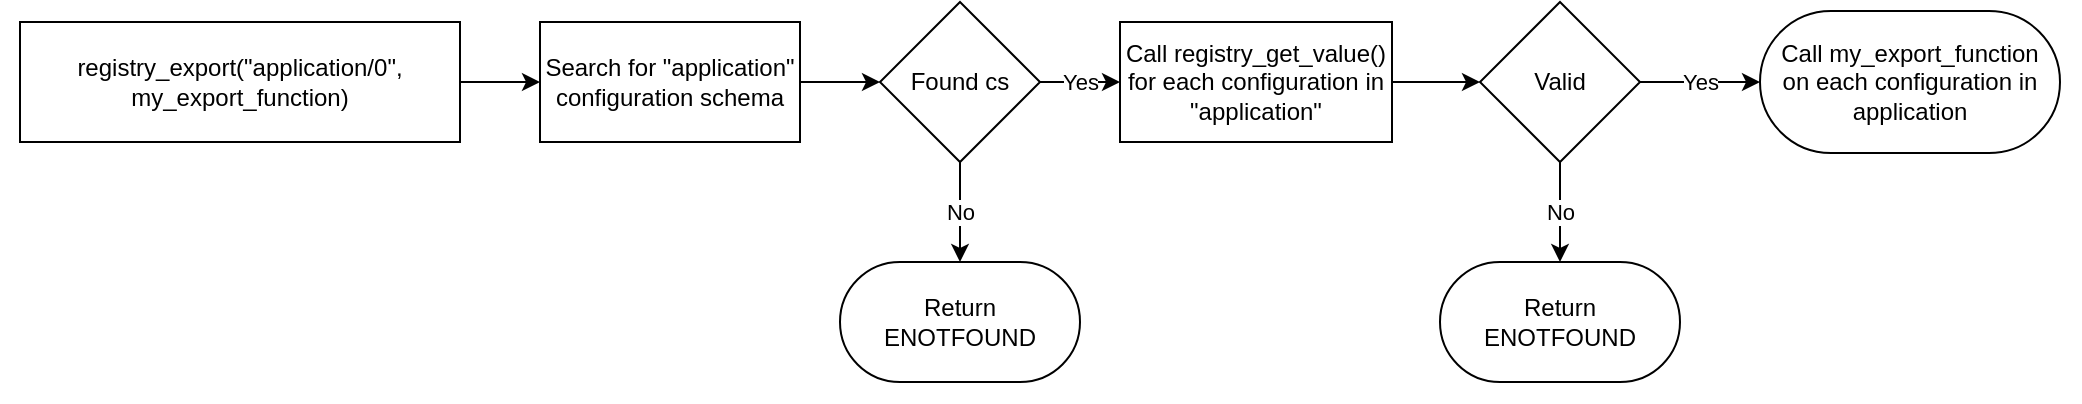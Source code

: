 <mxfile>
    <diagram id="fjN8D4Odn0497USpxgly" name="Page-1">
        <mxGraphModel dx="2543" dy="798" grid="1" gridSize="10" guides="1" tooltips="1" connect="1" arrows="1" fold="1" page="1" pageScale="1" pageWidth="1169" pageHeight="827" background="#FFFFFF" math="0" shadow="0">
            <root>
                <mxCell id="0"/>
                <mxCell id="1" parent="0"/>
                <mxCell id="274" value="" style="rounded=0;whiteSpace=wrap;html=1;strokeColor=none;" parent="1" vertex="1">
                    <mxGeometry x="-1150" y="20" width="1040" height="200" as="geometry"/>
                </mxCell>
                <mxCell id="184" value="registry_export(&quot;application/0&quot;, my_export_function)" style="rounded=0;whiteSpace=wrap;html=1;" parent="1" vertex="1">
                    <mxGeometry x="-1140" y="30" width="220" height="60" as="geometry"/>
                </mxCell>
                <mxCell id="253" style="edgeStyle=elbowEdgeStyle;rounded=0;html=1;" parent="1" source="184" target="255" edge="1">
                    <mxGeometry relative="1" as="geometry">
                        <mxPoint x="-168" y="270" as="sourcePoint"/>
                    </mxGeometry>
                </mxCell>
                <mxCell id="254" style="edgeStyle=elbowEdgeStyle;rounded=0;html=1;" parent="1" source="255" target="258" edge="1">
                    <mxGeometry relative="1" as="geometry">
                        <mxPoint x="-59" y="379" as="targetPoint"/>
                    </mxGeometry>
                </mxCell>
                <mxCell id="255" value="Search for &quot;application&quot; configuration schema" style="rounded=0;whiteSpace=wrap;html=1;" parent="1" vertex="1">
                    <mxGeometry x="-880" y="30" width="130" height="60" as="geometry"/>
                </mxCell>
                <mxCell id="256" value="No" style="edgeStyle=elbowEdgeStyle;rounded=0;html=1;" parent="1" source="258" target="259" edge="1">
                    <mxGeometry relative="1" as="geometry">
                        <mxPoint x="41" y="419" as="targetPoint"/>
                        <mxPoint as="offset"/>
                    </mxGeometry>
                </mxCell>
                <mxCell id="257" value="Yes" style="edgeStyle=elbowEdgeStyle;rounded=0;html=1;" parent="1" source="258" target="268" edge="1">
                    <mxGeometry relative="1" as="geometry">
                        <mxPoint x="-59" y="489" as="targetPoint"/>
                    </mxGeometry>
                </mxCell>
                <mxCell id="258" value="Found cs" style="rhombus;whiteSpace=wrap;html=1;" parent="1" vertex="1">
                    <mxGeometry x="-710" y="20" width="80" height="80" as="geometry"/>
                </mxCell>
                <mxCell id="259" value="Return&lt;br&gt;ENOTFOUND" style="rounded=1;whiteSpace=wrap;html=1;arcSize=50;" parent="1" vertex="1">
                    <mxGeometry x="-730" y="150" width="120" height="60" as="geometry"/>
                </mxCell>
                <mxCell id="265" value="Call my_export_function&lt;br&gt;on each configuration in application" style="rounded=1;whiteSpace=wrap;html=1;arcSize=50;" parent="1" vertex="1">
                    <mxGeometry x="-270" y="24.5" width="150" height="71" as="geometry"/>
                </mxCell>
                <mxCell id="267" style="edgeStyle=elbowEdgeStyle;rounded=0;html=1;" parent="1" source="268" target="271" edge="1">
                    <mxGeometry relative="1" as="geometry">
                        <mxPoint x="-59" y="599" as="targetPoint"/>
                    </mxGeometry>
                </mxCell>
                <mxCell id="268" value="Call registry_get_value() for each configuration in &quot;application&quot;" style="rounded=0;whiteSpace=wrap;html=1;" parent="1" vertex="1">
                    <mxGeometry x="-590" y="30" width="136" height="60" as="geometry"/>
                </mxCell>
                <mxCell id="269" value="No" style="edgeStyle=elbowEdgeStyle;rounded=0;html=1;" parent="1" source="271" target="272" edge="1">
                    <mxGeometry relative="1" as="geometry">
                        <mxPoint x="41" y="639" as="targetPoint"/>
                        <mxPoint as="offset"/>
                    </mxGeometry>
                </mxCell>
                <mxCell id="270" value="Yes" style="edgeStyle=elbowEdgeStyle;rounded=0;html=1;" parent="1" source="271" target="265" edge="1">
                    <mxGeometry relative="1" as="geometry">
                        <mxPoint x="-59" y="719" as="targetPoint"/>
                    </mxGeometry>
                </mxCell>
                <mxCell id="271" value="Valid" style="rhombus;whiteSpace=wrap;html=1;" parent="1" vertex="1">
                    <mxGeometry x="-410" y="20" width="80" height="80" as="geometry"/>
                </mxCell>
                <mxCell id="272" value="Return&lt;br&gt;ENOTFOUND" style="rounded=1;whiteSpace=wrap;html=1;arcSize=50;" parent="1" vertex="1">
                    <mxGeometry x="-430" y="150" width="120" height="60" as="geometry"/>
                </mxCell>
            </root>
        </mxGraphModel>
    </diagram>
</mxfile>